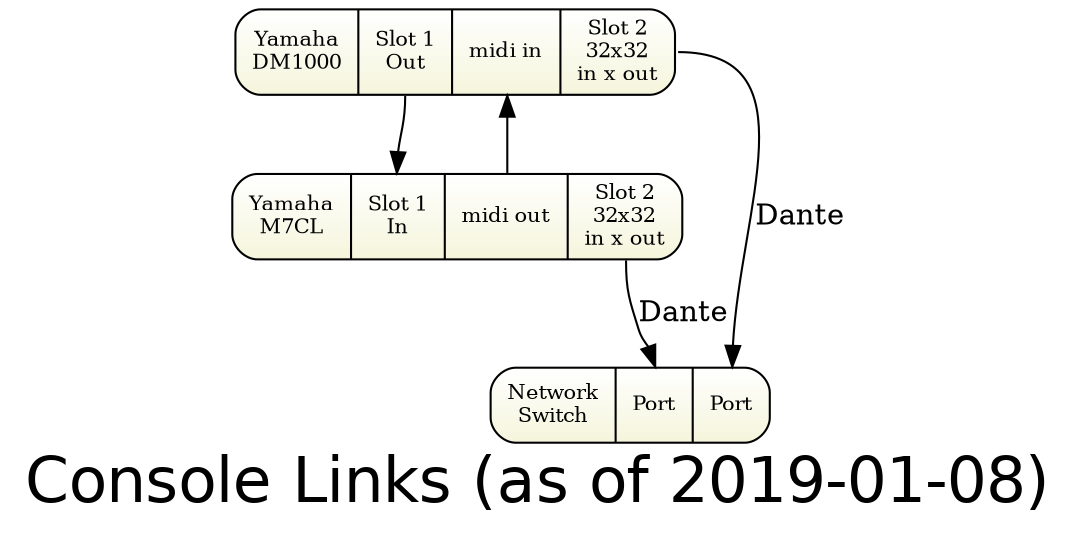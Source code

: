 digraph topology1 { 
graph [overlap = true, fontsize = 30, rankdir=TB 
      label="Console Links (as of 2019-01-08)",
      fontname = Helvetica]

node [shape=Mrecord, tooltip="" , fontsize = 10,
      fillcolor="white:beige" , style=filled  
      gradientangle=270]
      
dm1k [label="
   {Yamaha\nDM1000}|
  {{ <link>Slot 1\nOut} }|{<midi>midi in} | {<net>Slot 2\n32x32\nin x out}"]

m7 [label="
    {  Yamaha\nM7CL} |
    <link>Slot 1\nIn |
    <midi>midi out   | {<net>Slot 2\n32x32\nin x out}
"]

nscua003 [label="
   {Network\nSwitch}|
   { <net2
   > Port}| {<net1> Port}   "]

dm1k:link -> m7:link
m7:midi -> dm1k:midi

dm1k:net -> nscua003:net1 [label="Dante"]
m7:net -> nscua003:net2 [label="Dante"]
} 